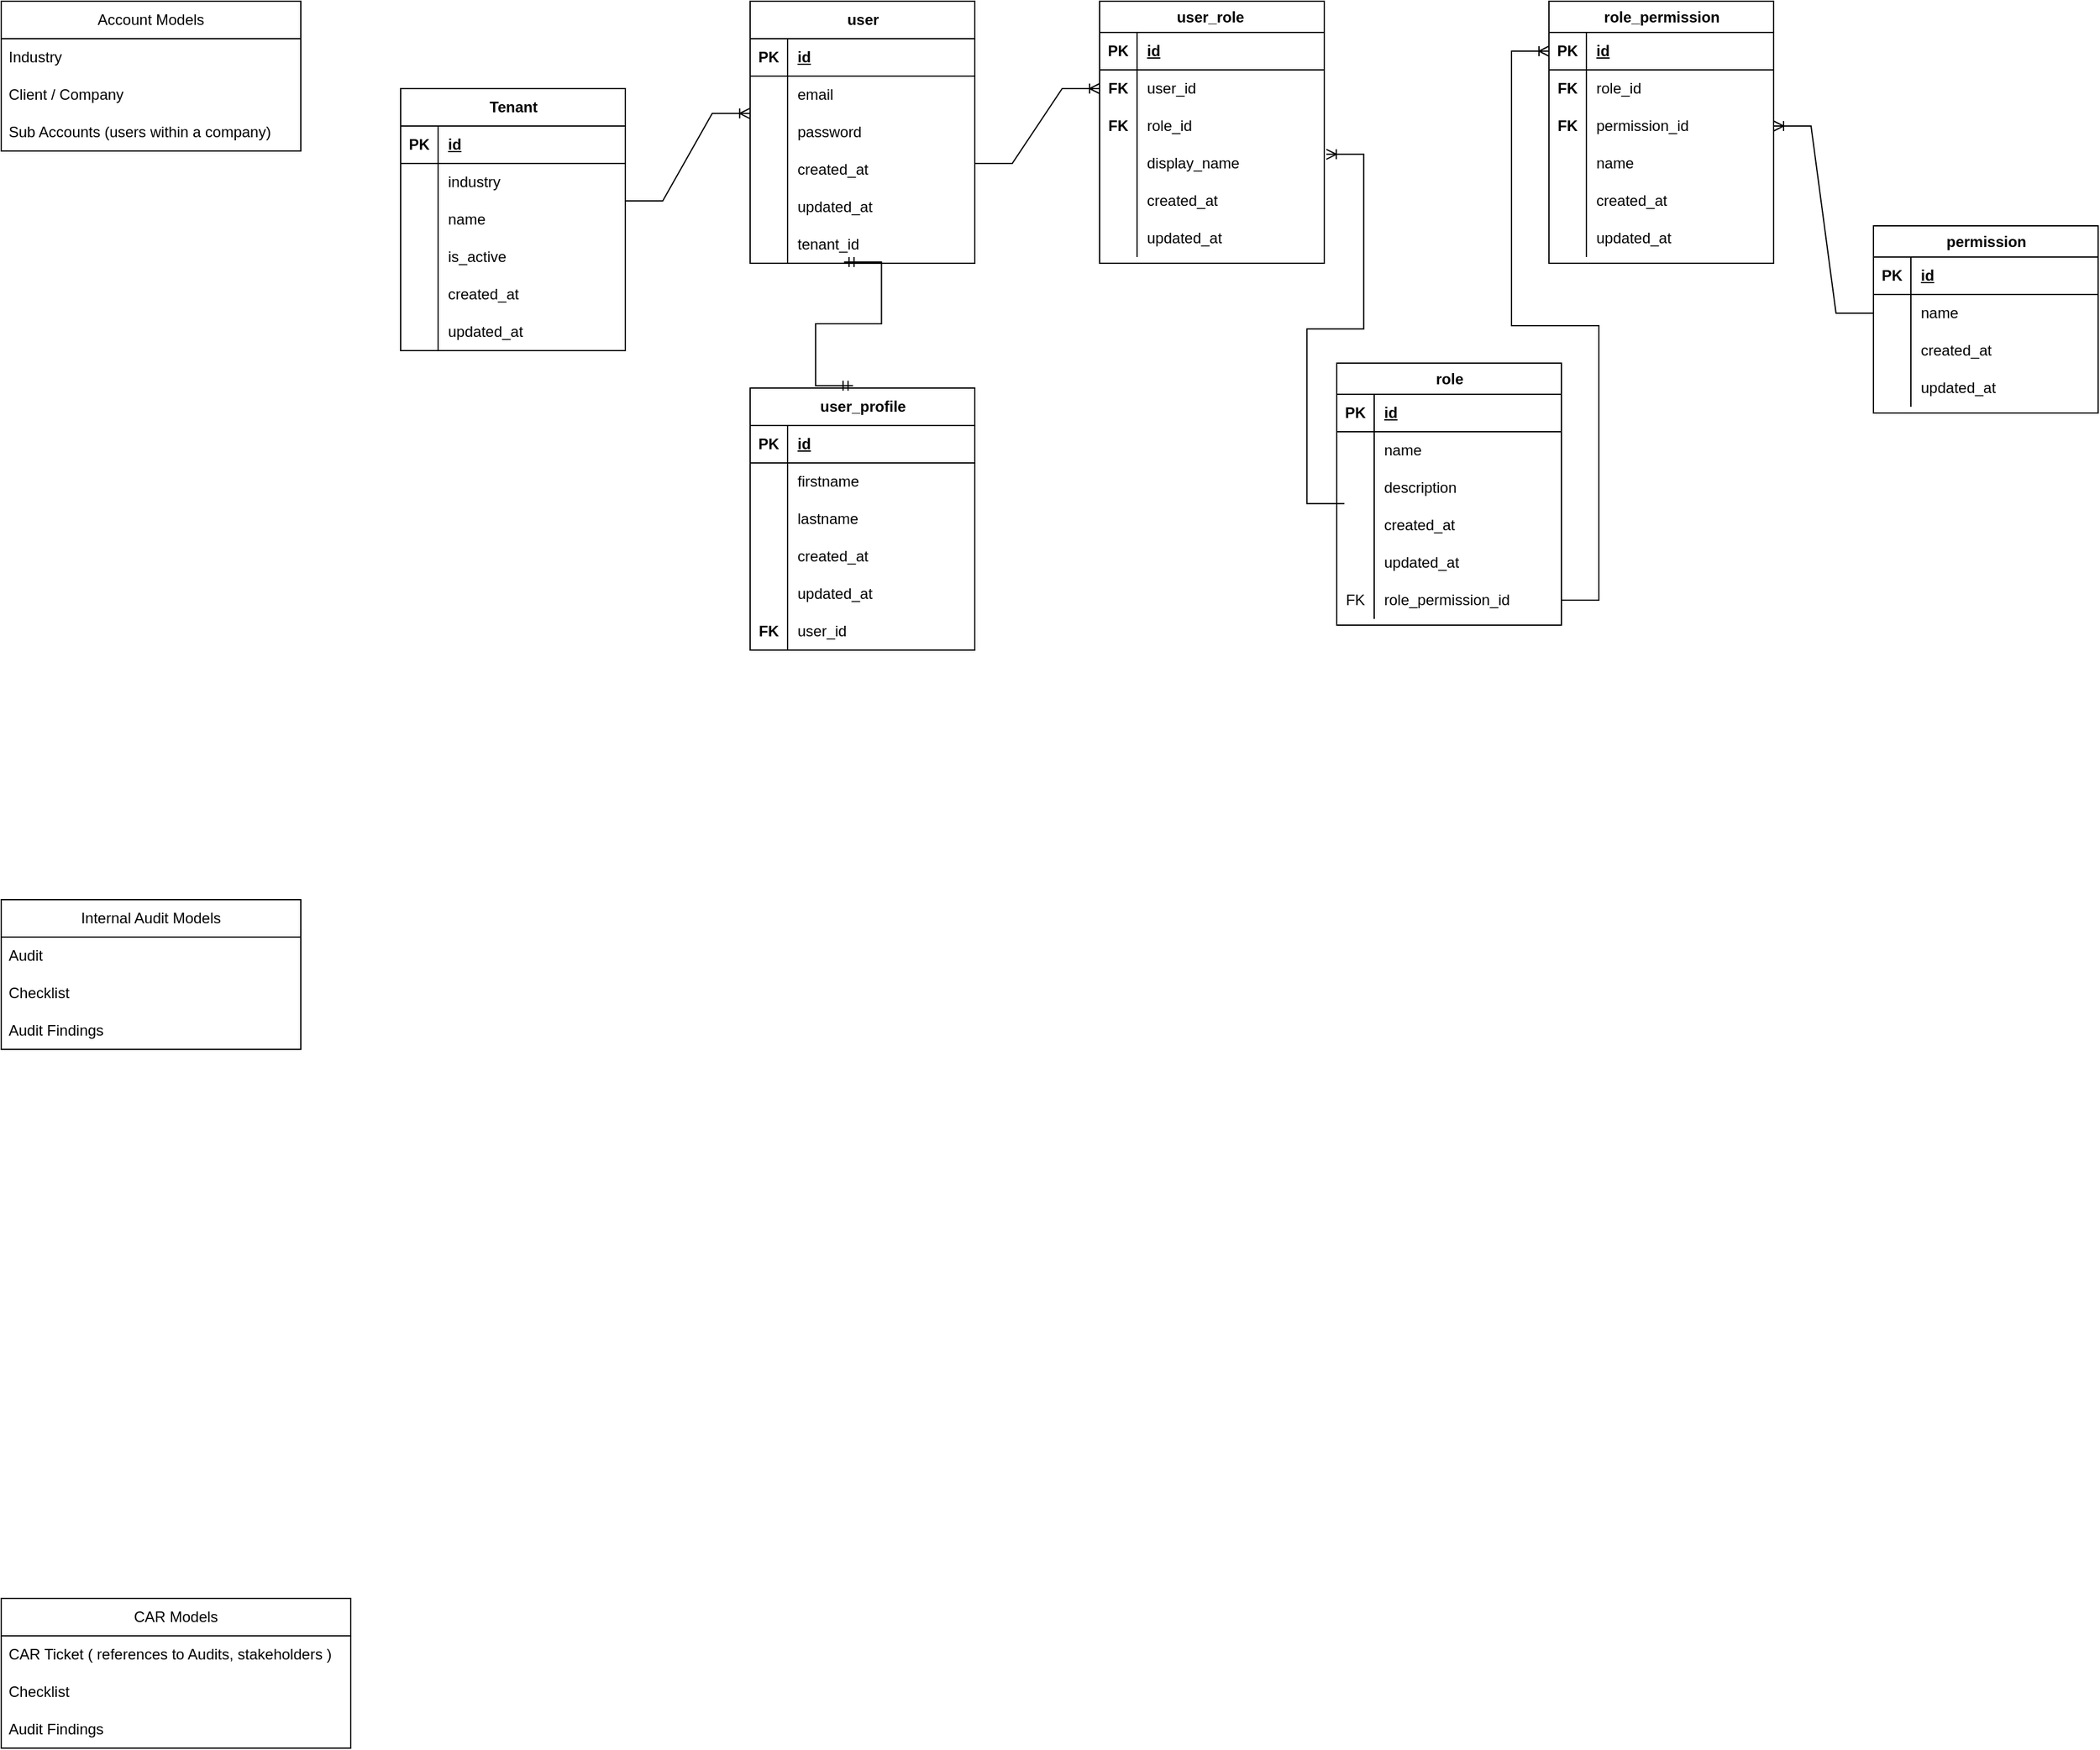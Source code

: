 <mxfile version="28.1.0">
  <diagram id="R2lEEEUBdFMjLlhIrx00" name="Page-1">
    <mxGraphModel dx="1186" dy="804" grid="1" gridSize="10" guides="1" tooltips="1" connect="1" arrows="1" fold="1" page="1" pageScale="1" pageWidth="3000" pageHeight="3000" background="light-dark(#FFFFFF,#171717)" math="0" shadow="0" extFonts="Permanent Marker^https://fonts.googleapis.com/css?family=Permanent+Marker">
      <root>
        <mxCell id="0" />
        <mxCell id="1" parent="0" />
        <mxCell id="jXTVCgOlQyT842mTWvuU-9" value="Account Models" style="swimlane;fontStyle=0;childLayout=stackLayout;horizontal=1;startSize=30;horizontalStack=0;resizeParent=1;resizeParentMax=0;resizeLast=0;collapsible=1;marginBottom=0;whiteSpace=wrap;html=1;" parent="1" vertex="1">
          <mxGeometry x="40" y="40" width="240" height="120" as="geometry" />
        </mxCell>
        <mxCell id="jXTVCgOlQyT842mTWvuU-10" value="Industry" style="text;strokeColor=none;fillColor=none;align=left;verticalAlign=middle;spacingLeft=4;spacingRight=4;overflow=hidden;points=[[0,0.5],[1,0.5]];portConstraint=eastwest;rotatable=0;whiteSpace=wrap;html=1;" parent="jXTVCgOlQyT842mTWvuU-9" vertex="1">
          <mxGeometry y="30" width="240" height="30" as="geometry" />
        </mxCell>
        <mxCell id="jXTVCgOlQyT842mTWvuU-11" value="Client / Company" style="text;strokeColor=none;fillColor=none;align=left;verticalAlign=middle;spacingLeft=4;spacingRight=4;overflow=hidden;points=[[0,0.5],[1,0.5]];portConstraint=eastwest;rotatable=0;whiteSpace=wrap;html=1;" parent="jXTVCgOlQyT842mTWvuU-9" vertex="1">
          <mxGeometry y="60" width="240" height="30" as="geometry" />
        </mxCell>
        <mxCell id="jXTVCgOlQyT842mTWvuU-12" value="Sub Accounts (users within a company)" style="text;strokeColor=none;fillColor=none;align=left;verticalAlign=middle;spacingLeft=4;spacingRight=4;overflow=hidden;points=[[0,0.5],[1,0.5]];portConstraint=eastwest;rotatable=0;whiteSpace=wrap;html=1;" parent="jXTVCgOlQyT842mTWvuU-9" vertex="1">
          <mxGeometry y="90" width="240" height="30" as="geometry" />
        </mxCell>
        <mxCell id="jXTVCgOlQyT842mTWvuU-13" value="Internal Audit Models" style="swimlane;fontStyle=0;childLayout=stackLayout;horizontal=1;startSize=30;horizontalStack=0;resizeParent=1;resizeParentMax=0;resizeLast=0;collapsible=1;marginBottom=0;whiteSpace=wrap;html=1;" parent="1" vertex="1">
          <mxGeometry x="40" y="760" width="240" height="120" as="geometry" />
        </mxCell>
        <mxCell id="jXTVCgOlQyT842mTWvuU-14" value="Audit&amp;nbsp;" style="text;strokeColor=none;fillColor=none;align=left;verticalAlign=middle;spacingLeft=4;spacingRight=4;overflow=hidden;points=[[0,0.5],[1,0.5]];portConstraint=eastwest;rotatable=0;whiteSpace=wrap;html=1;" parent="jXTVCgOlQyT842mTWvuU-13" vertex="1">
          <mxGeometry y="30" width="240" height="30" as="geometry" />
        </mxCell>
        <mxCell id="jXTVCgOlQyT842mTWvuU-15" value="Checklist" style="text;strokeColor=none;fillColor=none;align=left;verticalAlign=middle;spacingLeft=4;spacingRight=4;overflow=hidden;points=[[0,0.5],[1,0.5]];portConstraint=eastwest;rotatable=0;whiteSpace=wrap;html=1;" parent="jXTVCgOlQyT842mTWvuU-13" vertex="1">
          <mxGeometry y="60" width="240" height="30" as="geometry" />
        </mxCell>
        <mxCell id="jXTVCgOlQyT842mTWvuU-16" value="Audit Findings" style="text;strokeColor=none;fillColor=none;align=left;verticalAlign=middle;spacingLeft=4;spacingRight=4;overflow=hidden;points=[[0,0.5],[1,0.5]];portConstraint=eastwest;rotatable=0;whiteSpace=wrap;html=1;" parent="jXTVCgOlQyT842mTWvuU-13" vertex="1">
          <mxGeometry y="90" width="240" height="30" as="geometry" />
        </mxCell>
        <mxCell id="jXTVCgOlQyT842mTWvuU-17" value="CAR Models" style="swimlane;fontStyle=0;childLayout=stackLayout;horizontal=1;startSize=30;horizontalStack=0;resizeParent=1;resizeParentMax=0;resizeLast=0;collapsible=1;marginBottom=0;whiteSpace=wrap;html=1;" parent="1" vertex="1">
          <mxGeometry x="40" y="1320" width="280" height="120" as="geometry" />
        </mxCell>
        <mxCell id="jXTVCgOlQyT842mTWvuU-18" value="CAR Ticket ( references to Audits, stakeholders )" style="text;strokeColor=none;fillColor=none;align=left;verticalAlign=middle;spacingLeft=4;spacingRight=4;overflow=hidden;points=[[0,0.5],[1,0.5]];portConstraint=eastwest;rotatable=0;whiteSpace=wrap;html=1;" parent="jXTVCgOlQyT842mTWvuU-17" vertex="1">
          <mxGeometry y="30" width="280" height="30" as="geometry" />
        </mxCell>
        <mxCell id="jXTVCgOlQyT842mTWvuU-19" value="Checklist" style="text;strokeColor=none;fillColor=none;align=left;verticalAlign=middle;spacingLeft=4;spacingRight=4;overflow=hidden;points=[[0,0.5],[1,0.5]];portConstraint=eastwest;rotatable=0;whiteSpace=wrap;html=1;" parent="jXTVCgOlQyT842mTWvuU-17" vertex="1">
          <mxGeometry y="60" width="280" height="30" as="geometry" />
        </mxCell>
        <mxCell id="jXTVCgOlQyT842mTWvuU-20" value="Audit Findings" style="text;strokeColor=none;fillColor=none;align=left;verticalAlign=middle;spacingLeft=4;spacingRight=4;overflow=hidden;points=[[0,0.5],[1,0.5]];portConstraint=eastwest;rotatable=0;whiteSpace=wrap;html=1;" parent="jXTVCgOlQyT842mTWvuU-17" vertex="1">
          <mxGeometry y="90" width="280" height="30" as="geometry" />
        </mxCell>
        <mxCell id="jXTVCgOlQyT842mTWvuU-38" value="Tenant" style="shape=table;startSize=30;container=1;collapsible=1;childLayout=tableLayout;fixedRows=1;rowLines=0;fontStyle=1;align=center;resizeLast=1;html=1;" parent="1" vertex="1">
          <mxGeometry x="360" y="110" width="180" height="210" as="geometry" />
        </mxCell>
        <mxCell id="jXTVCgOlQyT842mTWvuU-39" value="" style="shape=tableRow;horizontal=0;startSize=0;swimlaneHead=0;swimlaneBody=0;fillColor=none;collapsible=0;dropTarget=0;points=[[0,0.5],[1,0.5]];portConstraint=eastwest;top=0;left=0;right=0;bottom=1;" parent="jXTVCgOlQyT842mTWvuU-38" vertex="1">
          <mxGeometry y="30" width="180" height="30" as="geometry" />
        </mxCell>
        <mxCell id="jXTVCgOlQyT842mTWvuU-40" value="PK" style="shape=partialRectangle;connectable=0;fillColor=none;top=0;left=0;bottom=0;right=0;fontStyle=1;overflow=hidden;whiteSpace=wrap;html=1;" parent="jXTVCgOlQyT842mTWvuU-39" vertex="1">
          <mxGeometry width="30" height="30" as="geometry">
            <mxRectangle width="30" height="30" as="alternateBounds" />
          </mxGeometry>
        </mxCell>
        <mxCell id="jXTVCgOlQyT842mTWvuU-41" value="id" style="shape=partialRectangle;connectable=0;fillColor=none;top=0;left=0;bottom=0;right=0;align=left;spacingLeft=6;fontStyle=5;overflow=hidden;whiteSpace=wrap;html=1;" parent="jXTVCgOlQyT842mTWvuU-39" vertex="1">
          <mxGeometry x="30" width="150" height="30" as="geometry">
            <mxRectangle width="150" height="30" as="alternateBounds" />
          </mxGeometry>
        </mxCell>
        <mxCell id="jXTVCgOlQyT842mTWvuU-42" value="" style="shape=tableRow;horizontal=0;startSize=0;swimlaneHead=0;swimlaneBody=0;fillColor=none;collapsible=0;dropTarget=0;points=[[0,0.5],[1,0.5]];portConstraint=eastwest;top=0;left=0;right=0;bottom=0;" parent="jXTVCgOlQyT842mTWvuU-38" vertex="1">
          <mxGeometry y="60" width="180" height="30" as="geometry" />
        </mxCell>
        <mxCell id="jXTVCgOlQyT842mTWvuU-43" value="" style="shape=partialRectangle;connectable=0;fillColor=none;top=0;left=0;bottom=0;right=0;editable=1;overflow=hidden;whiteSpace=wrap;html=1;" parent="jXTVCgOlQyT842mTWvuU-42" vertex="1">
          <mxGeometry width="30" height="30" as="geometry">
            <mxRectangle width="30" height="30" as="alternateBounds" />
          </mxGeometry>
        </mxCell>
        <mxCell id="jXTVCgOlQyT842mTWvuU-44" value="industry" style="shape=partialRectangle;connectable=0;fillColor=none;top=0;left=0;bottom=0;right=0;align=left;spacingLeft=6;overflow=hidden;whiteSpace=wrap;html=1;" parent="jXTVCgOlQyT842mTWvuU-42" vertex="1">
          <mxGeometry x="30" width="150" height="30" as="geometry">
            <mxRectangle width="150" height="30" as="alternateBounds" />
          </mxGeometry>
        </mxCell>
        <mxCell id="jXTVCgOlQyT842mTWvuU-45" value="" style="shape=tableRow;horizontal=0;startSize=0;swimlaneHead=0;swimlaneBody=0;fillColor=none;collapsible=0;dropTarget=0;points=[[0,0.5],[1,0.5]];portConstraint=eastwest;top=0;left=0;right=0;bottom=0;" parent="jXTVCgOlQyT842mTWvuU-38" vertex="1">
          <mxGeometry y="90" width="180" height="30" as="geometry" />
        </mxCell>
        <mxCell id="jXTVCgOlQyT842mTWvuU-46" value="" style="shape=partialRectangle;connectable=0;fillColor=none;top=0;left=0;bottom=0;right=0;editable=1;overflow=hidden;whiteSpace=wrap;html=1;" parent="jXTVCgOlQyT842mTWvuU-45" vertex="1">
          <mxGeometry width="30" height="30" as="geometry">
            <mxRectangle width="30" height="30" as="alternateBounds" />
          </mxGeometry>
        </mxCell>
        <mxCell id="jXTVCgOlQyT842mTWvuU-47" value="name" style="shape=partialRectangle;connectable=0;fillColor=none;top=0;left=0;bottom=0;right=0;align=left;spacingLeft=6;overflow=hidden;whiteSpace=wrap;html=1;" parent="jXTVCgOlQyT842mTWvuU-45" vertex="1">
          <mxGeometry x="30" width="150" height="30" as="geometry">
            <mxRectangle width="150" height="30" as="alternateBounds" />
          </mxGeometry>
        </mxCell>
        <mxCell id="jXTVCgOlQyT842mTWvuU-48" value="" style="shape=tableRow;horizontal=0;startSize=0;swimlaneHead=0;swimlaneBody=0;fillColor=none;collapsible=0;dropTarget=0;points=[[0,0.5],[1,0.5]];portConstraint=eastwest;top=0;left=0;right=0;bottom=0;" parent="jXTVCgOlQyT842mTWvuU-38" vertex="1">
          <mxGeometry y="120" width="180" height="30" as="geometry" />
        </mxCell>
        <mxCell id="jXTVCgOlQyT842mTWvuU-49" value="" style="shape=partialRectangle;connectable=0;fillColor=none;top=0;left=0;bottom=0;right=0;editable=1;overflow=hidden;whiteSpace=wrap;html=1;" parent="jXTVCgOlQyT842mTWvuU-48" vertex="1">
          <mxGeometry width="30" height="30" as="geometry">
            <mxRectangle width="30" height="30" as="alternateBounds" />
          </mxGeometry>
        </mxCell>
        <mxCell id="jXTVCgOlQyT842mTWvuU-50" value="is_active" style="shape=partialRectangle;connectable=0;fillColor=none;top=0;left=0;bottom=0;right=0;align=left;spacingLeft=6;overflow=hidden;whiteSpace=wrap;html=1;" parent="jXTVCgOlQyT842mTWvuU-48" vertex="1">
          <mxGeometry x="30" width="150" height="30" as="geometry">
            <mxRectangle width="150" height="30" as="alternateBounds" />
          </mxGeometry>
        </mxCell>
        <mxCell id="jXTVCgOlQyT842mTWvuU-51" value="" style="shape=tableRow;horizontal=0;startSize=0;swimlaneHead=0;swimlaneBody=0;fillColor=none;collapsible=0;dropTarget=0;points=[[0,0.5],[1,0.5]];portConstraint=eastwest;top=0;left=0;right=0;bottom=0;" parent="jXTVCgOlQyT842mTWvuU-38" vertex="1">
          <mxGeometry y="150" width="180" height="30" as="geometry" />
        </mxCell>
        <mxCell id="jXTVCgOlQyT842mTWvuU-52" value="" style="shape=partialRectangle;connectable=0;fillColor=none;top=0;left=0;bottom=0;right=0;editable=1;overflow=hidden;whiteSpace=wrap;html=1;" parent="jXTVCgOlQyT842mTWvuU-51" vertex="1">
          <mxGeometry width="30" height="30" as="geometry">
            <mxRectangle width="30" height="30" as="alternateBounds" />
          </mxGeometry>
        </mxCell>
        <mxCell id="jXTVCgOlQyT842mTWvuU-53" value="created_at" style="shape=partialRectangle;connectable=0;fillColor=none;top=0;left=0;bottom=0;right=0;align=left;spacingLeft=6;overflow=hidden;whiteSpace=wrap;html=1;" parent="jXTVCgOlQyT842mTWvuU-51" vertex="1">
          <mxGeometry x="30" width="150" height="30" as="geometry">
            <mxRectangle width="150" height="30" as="alternateBounds" />
          </mxGeometry>
        </mxCell>
        <mxCell id="jXTVCgOlQyT842mTWvuU-228" value="" style="shape=tableRow;horizontal=0;startSize=0;swimlaneHead=0;swimlaneBody=0;fillColor=none;collapsible=0;dropTarget=0;points=[[0,0.5],[1,0.5]];portConstraint=eastwest;top=0;left=0;right=0;bottom=0;" parent="jXTVCgOlQyT842mTWvuU-38" vertex="1">
          <mxGeometry y="180" width="180" height="30" as="geometry" />
        </mxCell>
        <mxCell id="jXTVCgOlQyT842mTWvuU-229" value="" style="shape=partialRectangle;connectable=0;fillColor=none;top=0;left=0;bottom=0;right=0;editable=1;overflow=hidden;whiteSpace=wrap;html=1;" parent="jXTVCgOlQyT842mTWvuU-228" vertex="1">
          <mxGeometry width="30" height="30" as="geometry">
            <mxRectangle width="30" height="30" as="alternateBounds" />
          </mxGeometry>
        </mxCell>
        <mxCell id="jXTVCgOlQyT842mTWvuU-230" value="updated_at" style="shape=partialRectangle;connectable=0;fillColor=none;top=0;left=0;bottom=0;right=0;align=left;spacingLeft=6;overflow=hidden;whiteSpace=wrap;html=1;" parent="jXTVCgOlQyT842mTWvuU-228" vertex="1">
          <mxGeometry x="30" width="150" height="30" as="geometry">
            <mxRectangle width="150" height="30" as="alternateBounds" />
          </mxGeometry>
        </mxCell>
        <mxCell id="jXTVCgOlQyT842mTWvuU-57" value="user" style="shape=table;startSize=30;container=1;collapsible=1;childLayout=tableLayout;fixedRows=1;rowLines=0;fontStyle=1;align=center;resizeLast=1;html=1;" parent="1" vertex="1">
          <mxGeometry x="640" y="40" width="180" height="210" as="geometry" />
        </mxCell>
        <mxCell id="jXTVCgOlQyT842mTWvuU-58" value="" style="shape=tableRow;horizontal=0;startSize=0;swimlaneHead=0;swimlaneBody=0;fillColor=none;collapsible=0;dropTarget=0;points=[[0,0.5],[1,0.5]];portConstraint=eastwest;top=0;left=0;right=0;bottom=1;" parent="jXTVCgOlQyT842mTWvuU-57" vertex="1">
          <mxGeometry y="30" width="180" height="30" as="geometry" />
        </mxCell>
        <mxCell id="jXTVCgOlQyT842mTWvuU-59" value="PK" style="shape=partialRectangle;connectable=0;fillColor=none;top=0;left=0;bottom=0;right=0;fontStyle=1;overflow=hidden;whiteSpace=wrap;html=1;" parent="jXTVCgOlQyT842mTWvuU-58" vertex="1">
          <mxGeometry width="30" height="30" as="geometry">
            <mxRectangle width="30" height="30" as="alternateBounds" />
          </mxGeometry>
        </mxCell>
        <mxCell id="jXTVCgOlQyT842mTWvuU-60" value="id" style="shape=partialRectangle;connectable=0;fillColor=none;top=0;left=0;bottom=0;right=0;align=left;spacingLeft=6;fontStyle=5;overflow=hidden;whiteSpace=wrap;html=1;" parent="jXTVCgOlQyT842mTWvuU-58" vertex="1">
          <mxGeometry x="30" width="150" height="30" as="geometry">
            <mxRectangle width="150" height="30" as="alternateBounds" />
          </mxGeometry>
        </mxCell>
        <mxCell id="jXTVCgOlQyT842mTWvuU-61" value="" style="shape=tableRow;horizontal=0;startSize=0;swimlaneHead=0;swimlaneBody=0;fillColor=none;collapsible=0;dropTarget=0;points=[[0,0.5],[1,0.5]];portConstraint=eastwest;top=0;left=0;right=0;bottom=0;" parent="jXTVCgOlQyT842mTWvuU-57" vertex="1">
          <mxGeometry y="60" width="180" height="30" as="geometry" />
        </mxCell>
        <mxCell id="jXTVCgOlQyT842mTWvuU-62" value="" style="shape=partialRectangle;connectable=0;fillColor=none;top=0;left=0;bottom=0;right=0;editable=1;overflow=hidden;whiteSpace=wrap;html=1;" parent="jXTVCgOlQyT842mTWvuU-61" vertex="1">
          <mxGeometry width="30" height="30" as="geometry">
            <mxRectangle width="30" height="30" as="alternateBounds" />
          </mxGeometry>
        </mxCell>
        <mxCell id="jXTVCgOlQyT842mTWvuU-63" value="email" style="shape=partialRectangle;connectable=0;fillColor=none;top=0;left=0;bottom=0;right=0;align=left;spacingLeft=6;overflow=hidden;whiteSpace=wrap;html=1;" parent="jXTVCgOlQyT842mTWvuU-61" vertex="1">
          <mxGeometry x="30" width="150" height="30" as="geometry">
            <mxRectangle width="150" height="30" as="alternateBounds" />
          </mxGeometry>
        </mxCell>
        <mxCell id="jXTVCgOlQyT842mTWvuU-64" value="" style="shape=tableRow;horizontal=0;startSize=0;swimlaneHead=0;swimlaneBody=0;fillColor=none;collapsible=0;dropTarget=0;points=[[0,0.5],[1,0.5]];portConstraint=eastwest;top=0;left=0;right=0;bottom=0;" parent="jXTVCgOlQyT842mTWvuU-57" vertex="1">
          <mxGeometry y="90" width="180" height="30" as="geometry" />
        </mxCell>
        <mxCell id="jXTVCgOlQyT842mTWvuU-65" value="" style="shape=partialRectangle;connectable=0;fillColor=none;top=0;left=0;bottom=0;right=0;editable=1;overflow=hidden;whiteSpace=wrap;html=1;" parent="jXTVCgOlQyT842mTWvuU-64" vertex="1">
          <mxGeometry width="30" height="30" as="geometry">
            <mxRectangle width="30" height="30" as="alternateBounds" />
          </mxGeometry>
        </mxCell>
        <mxCell id="jXTVCgOlQyT842mTWvuU-66" value="password" style="shape=partialRectangle;connectable=0;fillColor=none;top=0;left=0;bottom=0;right=0;align=left;spacingLeft=6;overflow=hidden;whiteSpace=wrap;html=1;" parent="jXTVCgOlQyT842mTWvuU-64" vertex="1">
          <mxGeometry x="30" width="150" height="30" as="geometry">
            <mxRectangle width="150" height="30" as="alternateBounds" />
          </mxGeometry>
        </mxCell>
        <mxCell id="jXTVCgOlQyT842mTWvuU-67" value="" style="shape=tableRow;horizontal=0;startSize=0;swimlaneHead=0;swimlaneBody=0;fillColor=none;collapsible=0;dropTarget=0;points=[[0,0.5],[1,0.5]];portConstraint=eastwest;top=0;left=0;right=0;bottom=0;" parent="jXTVCgOlQyT842mTWvuU-57" vertex="1">
          <mxGeometry y="120" width="180" height="30" as="geometry" />
        </mxCell>
        <mxCell id="jXTVCgOlQyT842mTWvuU-68" value="" style="shape=partialRectangle;connectable=0;fillColor=none;top=0;left=0;bottom=0;right=0;editable=1;overflow=hidden;whiteSpace=wrap;html=1;" parent="jXTVCgOlQyT842mTWvuU-67" vertex="1">
          <mxGeometry width="30" height="30" as="geometry">
            <mxRectangle width="30" height="30" as="alternateBounds" />
          </mxGeometry>
        </mxCell>
        <mxCell id="jXTVCgOlQyT842mTWvuU-69" value="created_at" style="shape=partialRectangle;connectable=0;fillColor=none;top=0;left=0;bottom=0;right=0;align=left;spacingLeft=6;overflow=hidden;whiteSpace=wrap;html=1;" parent="jXTVCgOlQyT842mTWvuU-67" vertex="1">
          <mxGeometry x="30" width="150" height="30" as="geometry">
            <mxRectangle width="150" height="30" as="alternateBounds" />
          </mxGeometry>
        </mxCell>
        <mxCell id="jXTVCgOlQyT842mTWvuU-70" value="" style="shape=tableRow;horizontal=0;startSize=0;swimlaneHead=0;swimlaneBody=0;fillColor=none;collapsible=0;dropTarget=0;points=[[0,0.5],[1,0.5]];portConstraint=eastwest;top=0;left=0;right=0;bottom=0;" parent="jXTVCgOlQyT842mTWvuU-57" vertex="1">
          <mxGeometry y="150" width="180" height="30" as="geometry" />
        </mxCell>
        <mxCell id="jXTVCgOlQyT842mTWvuU-71" value="" style="shape=partialRectangle;connectable=0;fillColor=none;top=0;left=0;bottom=0;right=0;editable=1;overflow=hidden;whiteSpace=wrap;html=1;" parent="jXTVCgOlQyT842mTWvuU-70" vertex="1">
          <mxGeometry width="30" height="30" as="geometry">
            <mxRectangle width="30" height="30" as="alternateBounds" />
          </mxGeometry>
        </mxCell>
        <mxCell id="jXTVCgOlQyT842mTWvuU-72" value="updated_at" style="shape=partialRectangle;connectable=0;fillColor=none;top=0;left=0;bottom=0;right=0;align=left;spacingLeft=6;overflow=hidden;whiteSpace=wrap;html=1;" parent="jXTVCgOlQyT842mTWvuU-70" vertex="1">
          <mxGeometry x="30" width="150" height="30" as="geometry">
            <mxRectangle width="150" height="30" as="alternateBounds" />
          </mxGeometry>
        </mxCell>
        <mxCell id="jXTVCgOlQyT842mTWvuU-214" value="" style="shape=tableRow;horizontal=0;startSize=0;swimlaneHead=0;swimlaneBody=0;fillColor=none;collapsible=0;dropTarget=0;points=[[0,0.5],[1,0.5]];portConstraint=eastwest;top=0;left=0;right=0;bottom=0;" parent="jXTVCgOlQyT842mTWvuU-57" vertex="1">
          <mxGeometry y="180" width="180" height="30" as="geometry" />
        </mxCell>
        <mxCell id="jXTVCgOlQyT842mTWvuU-215" value="" style="shape=partialRectangle;connectable=0;fillColor=none;top=0;left=0;bottom=0;right=0;editable=1;overflow=hidden;whiteSpace=wrap;html=1;" parent="jXTVCgOlQyT842mTWvuU-214" vertex="1">
          <mxGeometry width="30" height="30" as="geometry">
            <mxRectangle width="30" height="30" as="alternateBounds" />
          </mxGeometry>
        </mxCell>
        <mxCell id="jXTVCgOlQyT842mTWvuU-216" value="tenant_id" style="shape=partialRectangle;connectable=0;fillColor=none;top=0;left=0;bottom=0;right=0;align=left;spacingLeft=6;overflow=hidden;whiteSpace=wrap;html=1;" parent="jXTVCgOlQyT842mTWvuU-214" vertex="1">
          <mxGeometry x="30" width="150" height="30" as="geometry">
            <mxRectangle width="150" height="30" as="alternateBounds" />
          </mxGeometry>
        </mxCell>
        <mxCell id="jXTVCgOlQyT842mTWvuU-73" value="" style="edgeStyle=entityRelationEdgeStyle;fontSize=12;html=1;endArrow=ERoneToMany;rounded=0;entryX=-0.002;entryY=-0.003;entryDx=0;entryDy=0;entryPerimeter=0;exitX=1;exitY=0;exitDx=0;exitDy=0;exitPerimeter=0;" parent="1" source="jXTVCgOlQyT842mTWvuU-45" target="jXTVCgOlQyT842mTWvuU-64" edge="1">
          <mxGeometry width="100" height="100" relative="1" as="geometry">
            <mxPoint x="480" y="360" as="sourcePoint" />
            <mxPoint x="650" y="370" as="targetPoint" />
            <Array as="points">
              <mxPoint x="470" y="260" />
              <mxPoint x="540" y="360" />
              <mxPoint x="490" y="280" />
              <mxPoint x="580" y="400" />
              <mxPoint x="530" y="360" />
              <mxPoint x="490" y="350" />
              <mxPoint x="550" y="370" />
              <mxPoint x="490" y="385" />
              <mxPoint x="500" y="400" />
            </Array>
          </mxGeometry>
        </mxCell>
        <mxCell id="jXTVCgOlQyT842mTWvuU-115" value="role" style="shape=table;startSize=25;container=1;collapsible=1;childLayout=tableLayout;fixedRows=1;rowLines=0;fontStyle=1;align=center;resizeLast=1;html=1;" parent="1" vertex="1">
          <mxGeometry x="1110" y="330" width="180" height="210" as="geometry" />
        </mxCell>
        <mxCell id="jXTVCgOlQyT842mTWvuU-116" value="" style="shape=tableRow;horizontal=0;startSize=0;swimlaneHead=0;swimlaneBody=0;fillColor=none;collapsible=0;dropTarget=0;points=[[0,0.5],[1,0.5]];portConstraint=eastwest;top=0;left=0;right=0;bottom=1;" parent="jXTVCgOlQyT842mTWvuU-115" vertex="1">
          <mxGeometry y="25" width="180" height="30" as="geometry" />
        </mxCell>
        <mxCell id="jXTVCgOlQyT842mTWvuU-117" value="PK" style="shape=partialRectangle;connectable=0;fillColor=none;top=0;left=0;bottom=0;right=0;fontStyle=1;overflow=hidden;whiteSpace=wrap;html=1;" parent="jXTVCgOlQyT842mTWvuU-116" vertex="1">
          <mxGeometry width="30" height="30" as="geometry">
            <mxRectangle width="30" height="30" as="alternateBounds" />
          </mxGeometry>
        </mxCell>
        <mxCell id="jXTVCgOlQyT842mTWvuU-118" value="id" style="shape=partialRectangle;connectable=0;fillColor=none;top=0;left=0;bottom=0;right=0;align=left;spacingLeft=6;fontStyle=5;overflow=hidden;whiteSpace=wrap;html=1;" parent="jXTVCgOlQyT842mTWvuU-116" vertex="1">
          <mxGeometry x="30" width="150" height="30" as="geometry">
            <mxRectangle width="150" height="30" as="alternateBounds" />
          </mxGeometry>
        </mxCell>
        <mxCell id="jXTVCgOlQyT842mTWvuU-119" value="" style="shape=tableRow;horizontal=0;startSize=0;swimlaneHead=0;swimlaneBody=0;fillColor=none;collapsible=0;dropTarget=0;points=[[0,0.5],[1,0.5]];portConstraint=eastwest;top=0;left=0;right=0;bottom=0;" parent="jXTVCgOlQyT842mTWvuU-115" vertex="1">
          <mxGeometry y="55" width="180" height="30" as="geometry" />
        </mxCell>
        <mxCell id="jXTVCgOlQyT842mTWvuU-120" value="" style="shape=partialRectangle;connectable=0;fillColor=none;top=0;left=0;bottom=0;right=0;editable=1;overflow=hidden;whiteSpace=wrap;html=1;" parent="jXTVCgOlQyT842mTWvuU-119" vertex="1">
          <mxGeometry width="30" height="30" as="geometry">
            <mxRectangle width="30" height="30" as="alternateBounds" />
          </mxGeometry>
        </mxCell>
        <mxCell id="jXTVCgOlQyT842mTWvuU-121" value="name" style="shape=partialRectangle;connectable=0;fillColor=none;top=0;left=0;bottom=0;right=0;align=left;spacingLeft=6;overflow=hidden;whiteSpace=wrap;html=1;" parent="jXTVCgOlQyT842mTWvuU-119" vertex="1">
          <mxGeometry x="30" width="150" height="30" as="geometry">
            <mxRectangle width="150" height="30" as="alternateBounds" />
          </mxGeometry>
        </mxCell>
        <mxCell id="jXTVCgOlQyT842mTWvuU-122" value="" style="shape=tableRow;horizontal=0;startSize=0;swimlaneHead=0;swimlaneBody=0;fillColor=none;collapsible=0;dropTarget=0;points=[[0,0.5],[1,0.5]];portConstraint=eastwest;top=0;left=0;right=0;bottom=0;" parent="jXTVCgOlQyT842mTWvuU-115" vertex="1">
          <mxGeometry y="85" width="180" height="30" as="geometry" />
        </mxCell>
        <mxCell id="jXTVCgOlQyT842mTWvuU-123" value="" style="shape=partialRectangle;connectable=0;fillColor=none;top=0;left=0;bottom=0;right=0;editable=1;overflow=hidden;whiteSpace=wrap;html=1;" parent="jXTVCgOlQyT842mTWvuU-122" vertex="1">
          <mxGeometry width="30" height="30" as="geometry">
            <mxRectangle width="30" height="30" as="alternateBounds" />
          </mxGeometry>
        </mxCell>
        <mxCell id="jXTVCgOlQyT842mTWvuU-124" value="description" style="shape=partialRectangle;connectable=0;fillColor=none;top=0;left=0;bottom=0;right=0;align=left;spacingLeft=6;overflow=hidden;whiteSpace=wrap;html=1;" parent="jXTVCgOlQyT842mTWvuU-122" vertex="1">
          <mxGeometry x="30" width="150" height="30" as="geometry">
            <mxRectangle width="150" height="30" as="alternateBounds" />
          </mxGeometry>
        </mxCell>
        <mxCell id="jXTVCgOlQyT842mTWvuU-125" value="" style="shape=tableRow;horizontal=0;startSize=0;swimlaneHead=0;swimlaneBody=0;fillColor=none;collapsible=0;dropTarget=0;points=[[0,0.5],[1,0.5]];portConstraint=eastwest;top=0;left=0;right=0;bottom=0;" parent="jXTVCgOlQyT842mTWvuU-115" vertex="1">
          <mxGeometry y="115" width="180" height="30" as="geometry" />
        </mxCell>
        <mxCell id="jXTVCgOlQyT842mTWvuU-126" value="" style="shape=partialRectangle;connectable=0;fillColor=none;top=0;left=0;bottom=0;right=0;editable=1;overflow=hidden;whiteSpace=wrap;html=1;" parent="jXTVCgOlQyT842mTWvuU-125" vertex="1">
          <mxGeometry width="30" height="30" as="geometry">
            <mxRectangle width="30" height="30" as="alternateBounds" />
          </mxGeometry>
        </mxCell>
        <mxCell id="jXTVCgOlQyT842mTWvuU-127" value="created_at" style="shape=partialRectangle;connectable=0;fillColor=none;top=0;left=0;bottom=0;right=0;align=left;spacingLeft=6;overflow=hidden;whiteSpace=wrap;html=1;" parent="jXTVCgOlQyT842mTWvuU-125" vertex="1">
          <mxGeometry x="30" width="150" height="30" as="geometry">
            <mxRectangle width="150" height="30" as="alternateBounds" />
          </mxGeometry>
        </mxCell>
        <mxCell id="jXTVCgOlQyT842mTWvuU-128" value="" style="shape=tableRow;horizontal=0;startSize=0;swimlaneHead=0;swimlaneBody=0;fillColor=none;collapsible=0;dropTarget=0;points=[[0,0.5],[1,0.5]];portConstraint=eastwest;top=0;left=0;right=0;bottom=0;" parent="jXTVCgOlQyT842mTWvuU-115" vertex="1">
          <mxGeometry y="145" width="180" height="30" as="geometry" />
        </mxCell>
        <mxCell id="jXTVCgOlQyT842mTWvuU-129" value="" style="shape=partialRectangle;connectable=0;fillColor=none;top=0;left=0;bottom=0;right=0;editable=1;overflow=hidden;whiteSpace=wrap;html=1;" parent="jXTVCgOlQyT842mTWvuU-128" vertex="1">
          <mxGeometry width="30" height="30" as="geometry">
            <mxRectangle width="30" height="30" as="alternateBounds" />
          </mxGeometry>
        </mxCell>
        <mxCell id="jXTVCgOlQyT842mTWvuU-130" value="updated_at" style="shape=partialRectangle;connectable=0;fillColor=none;top=0;left=0;bottom=0;right=0;align=left;spacingLeft=6;overflow=hidden;whiteSpace=wrap;html=1;" parent="jXTVCgOlQyT842mTWvuU-128" vertex="1">
          <mxGeometry x="30" width="150" height="30" as="geometry">
            <mxRectangle width="150" height="30" as="alternateBounds" />
          </mxGeometry>
        </mxCell>
        <mxCell id="RH8Kczc1daa-dJtbWxmX-2" value="" style="shape=tableRow;horizontal=0;startSize=0;swimlaneHead=0;swimlaneBody=0;fillColor=none;collapsible=0;dropTarget=0;points=[[0,0.5],[1,0.5]];portConstraint=eastwest;top=0;left=0;right=0;bottom=0;" vertex="1" parent="jXTVCgOlQyT842mTWvuU-115">
          <mxGeometry y="175" width="180" height="30" as="geometry" />
        </mxCell>
        <mxCell id="RH8Kczc1daa-dJtbWxmX-3" value="FK" style="shape=partialRectangle;connectable=0;fillColor=none;top=0;left=0;bottom=0;right=0;editable=1;overflow=hidden;whiteSpace=wrap;html=1;" vertex="1" parent="RH8Kczc1daa-dJtbWxmX-2">
          <mxGeometry width="30" height="30" as="geometry">
            <mxRectangle width="30" height="30" as="alternateBounds" />
          </mxGeometry>
        </mxCell>
        <mxCell id="RH8Kczc1daa-dJtbWxmX-4" value="role_permission_id" style="shape=partialRectangle;connectable=0;fillColor=none;top=0;left=0;bottom=0;right=0;align=left;spacingLeft=6;overflow=hidden;whiteSpace=wrap;html=1;" vertex="1" parent="RH8Kczc1daa-dJtbWxmX-2">
          <mxGeometry x="30" width="150" height="30" as="geometry">
            <mxRectangle width="150" height="30" as="alternateBounds" />
          </mxGeometry>
        </mxCell>
        <mxCell id="jXTVCgOlQyT842mTWvuU-134" value="permission" style="shape=table;startSize=25;container=1;collapsible=1;childLayout=tableLayout;fixedRows=1;rowLines=0;fontStyle=1;align=center;resizeLast=1;html=1;" parent="1" vertex="1">
          <mxGeometry x="1540" y="220" width="180" height="150" as="geometry" />
        </mxCell>
        <mxCell id="jXTVCgOlQyT842mTWvuU-135" value="" style="shape=tableRow;horizontal=0;startSize=0;swimlaneHead=0;swimlaneBody=0;fillColor=none;collapsible=0;dropTarget=0;points=[[0,0.5],[1,0.5]];portConstraint=eastwest;top=0;left=0;right=0;bottom=1;" parent="jXTVCgOlQyT842mTWvuU-134" vertex="1">
          <mxGeometry y="25" width="180" height="30" as="geometry" />
        </mxCell>
        <mxCell id="jXTVCgOlQyT842mTWvuU-136" value="PK" style="shape=partialRectangle;connectable=0;fillColor=none;top=0;left=0;bottom=0;right=0;fontStyle=1;overflow=hidden;whiteSpace=wrap;html=1;" parent="jXTVCgOlQyT842mTWvuU-135" vertex="1">
          <mxGeometry width="30" height="30" as="geometry">
            <mxRectangle width="30" height="30" as="alternateBounds" />
          </mxGeometry>
        </mxCell>
        <mxCell id="jXTVCgOlQyT842mTWvuU-137" value="id" style="shape=partialRectangle;connectable=0;fillColor=none;top=0;left=0;bottom=0;right=0;align=left;spacingLeft=6;fontStyle=5;overflow=hidden;whiteSpace=wrap;html=1;" parent="jXTVCgOlQyT842mTWvuU-135" vertex="1">
          <mxGeometry x="30" width="150" height="30" as="geometry">
            <mxRectangle width="150" height="30" as="alternateBounds" />
          </mxGeometry>
        </mxCell>
        <mxCell id="jXTVCgOlQyT842mTWvuU-141" value="" style="shape=tableRow;horizontal=0;startSize=0;swimlaneHead=0;swimlaneBody=0;fillColor=none;collapsible=0;dropTarget=0;points=[[0,0.5],[1,0.5]];portConstraint=eastwest;top=0;left=0;right=0;bottom=0;" parent="jXTVCgOlQyT842mTWvuU-134" vertex="1">
          <mxGeometry y="55" width="180" height="30" as="geometry" />
        </mxCell>
        <mxCell id="jXTVCgOlQyT842mTWvuU-142" value="" style="shape=partialRectangle;connectable=0;fillColor=none;top=0;left=0;bottom=0;right=0;editable=1;overflow=hidden;whiteSpace=wrap;html=1;" parent="jXTVCgOlQyT842mTWvuU-141" vertex="1">
          <mxGeometry width="30" height="30" as="geometry">
            <mxRectangle width="30" height="30" as="alternateBounds" />
          </mxGeometry>
        </mxCell>
        <mxCell id="jXTVCgOlQyT842mTWvuU-143" value="name" style="shape=partialRectangle;connectable=0;fillColor=none;top=0;left=0;bottom=0;right=0;align=left;spacingLeft=6;overflow=hidden;whiteSpace=wrap;html=1;" parent="jXTVCgOlQyT842mTWvuU-141" vertex="1">
          <mxGeometry x="30" width="150" height="30" as="geometry">
            <mxRectangle width="150" height="30" as="alternateBounds" />
          </mxGeometry>
        </mxCell>
        <mxCell id="jXTVCgOlQyT842mTWvuU-144" value="" style="shape=tableRow;horizontal=0;startSize=0;swimlaneHead=0;swimlaneBody=0;fillColor=none;collapsible=0;dropTarget=0;points=[[0,0.5],[1,0.5]];portConstraint=eastwest;top=0;left=0;right=0;bottom=0;" parent="jXTVCgOlQyT842mTWvuU-134" vertex="1">
          <mxGeometry y="85" width="180" height="30" as="geometry" />
        </mxCell>
        <mxCell id="jXTVCgOlQyT842mTWvuU-145" value="" style="shape=partialRectangle;connectable=0;fillColor=none;top=0;left=0;bottom=0;right=0;editable=1;overflow=hidden;whiteSpace=wrap;html=1;" parent="jXTVCgOlQyT842mTWvuU-144" vertex="1">
          <mxGeometry width="30" height="30" as="geometry">
            <mxRectangle width="30" height="30" as="alternateBounds" />
          </mxGeometry>
        </mxCell>
        <mxCell id="jXTVCgOlQyT842mTWvuU-146" value="created_at" style="shape=partialRectangle;connectable=0;fillColor=none;top=0;left=0;bottom=0;right=0;align=left;spacingLeft=6;overflow=hidden;whiteSpace=wrap;html=1;" parent="jXTVCgOlQyT842mTWvuU-144" vertex="1">
          <mxGeometry x="30" width="150" height="30" as="geometry">
            <mxRectangle width="150" height="30" as="alternateBounds" />
          </mxGeometry>
        </mxCell>
        <mxCell id="jXTVCgOlQyT842mTWvuU-147" value="" style="shape=tableRow;horizontal=0;startSize=0;swimlaneHead=0;swimlaneBody=0;fillColor=none;collapsible=0;dropTarget=0;points=[[0,0.5],[1,0.5]];portConstraint=eastwest;top=0;left=0;right=0;bottom=0;" parent="jXTVCgOlQyT842mTWvuU-134" vertex="1">
          <mxGeometry y="115" width="180" height="30" as="geometry" />
        </mxCell>
        <mxCell id="jXTVCgOlQyT842mTWvuU-148" value="" style="shape=partialRectangle;connectable=0;fillColor=none;top=0;left=0;bottom=0;right=0;editable=1;overflow=hidden;whiteSpace=wrap;html=1;" parent="jXTVCgOlQyT842mTWvuU-147" vertex="1">
          <mxGeometry width="30" height="30" as="geometry">
            <mxRectangle width="30" height="30" as="alternateBounds" />
          </mxGeometry>
        </mxCell>
        <mxCell id="jXTVCgOlQyT842mTWvuU-149" value="updated_at" style="shape=partialRectangle;connectable=0;fillColor=none;top=0;left=0;bottom=0;right=0;align=left;spacingLeft=6;overflow=hidden;whiteSpace=wrap;html=1;" parent="jXTVCgOlQyT842mTWvuU-147" vertex="1">
          <mxGeometry x="30" width="150" height="30" as="geometry">
            <mxRectangle width="150" height="30" as="alternateBounds" />
          </mxGeometry>
        </mxCell>
        <mxCell id="jXTVCgOlQyT842mTWvuU-153" value="role_permission" style="shape=table;startSize=25;container=1;collapsible=1;childLayout=tableLayout;fixedRows=1;rowLines=0;fontStyle=1;align=center;resizeLast=1;html=1;" parent="1" vertex="1">
          <mxGeometry x="1280" y="40" width="180" height="210" as="geometry" />
        </mxCell>
        <mxCell id="jXTVCgOlQyT842mTWvuU-154" value="" style="shape=tableRow;horizontal=0;startSize=0;swimlaneHead=0;swimlaneBody=0;fillColor=none;collapsible=0;dropTarget=0;points=[[0,0.5],[1,0.5]];portConstraint=eastwest;top=0;left=0;right=0;bottom=1;" parent="jXTVCgOlQyT842mTWvuU-153" vertex="1">
          <mxGeometry y="25" width="180" height="30" as="geometry" />
        </mxCell>
        <mxCell id="jXTVCgOlQyT842mTWvuU-155" value="PK" style="shape=partialRectangle;connectable=0;fillColor=none;top=0;left=0;bottom=0;right=0;fontStyle=1;overflow=hidden;whiteSpace=wrap;html=1;" parent="jXTVCgOlQyT842mTWvuU-154" vertex="1">
          <mxGeometry width="30" height="30" as="geometry">
            <mxRectangle width="30" height="30" as="alternateBounds" />
          </mxGeometry>
        </mxCell>
        <mxCell id="jXTVCgOlQyT842mTWvuU-156" value="id" style="shape=partialRectangle;connectable=0;fillColor=none;top=0;left=0;bottom=0;right=0;align=left;spacingLeft=6;fontStyle=5;overflow=hidden;whiteSpace=wrap;html=1;" parent="jXTVCgOlQyT842mTWvuU-154" vertex="1">
          <mxGeometry x="30" width="150" height="30" as="geometry">
            <mxRectangle width="150" height="30" as="alternateBounds" />
          </mxGeometry>
        </mxCell>
        <mxCell id="jXTVCgOlQyT842mTWvuU-157" value="" style="shape=tableRow;horizontal=0;startSize=0;swimlaneHead=0;swimlaneBody=0;fillColor=none;collapsible=0;dropTarget=0;points=[[0,0.5],[1,0.5]];portConstraint=eastwest;top=0;left=0;right=0;bottom=0;" parent="jXTVCgOlQyT842mTWvuU-153" vertex="1">
          <mxGeometry y="55" width="180" height="30" as="geometry" />
        </mxCell>
        <mxCell id="jXTVCgOlQyT842mTWvuU-158" value="&lt;b&gt;FK&lt;/b&gt;" style="shape=partialRectangle;connectable=0;fillColor=none;top=0;left=0;bottom=0;right=0;editable=1;overflow=hidden;whiteSpace=wrap;html=1;" parent="jXTVCgOlQyT842mTWvuU-157" vertex="1">
          <mxGeometry width="30" height="30" as="geometry">
            <mxRectangle width="30" height="30" as="alternateBounds" />
          </mxGeometry>
        </mxCell>
        <mxCell id="jXTVCgOlQyT842mTWvuU-159" value="role_id" style="shape=partialRectangle;connectable=0;fillColor=none;top=0;left=0;bottom=0;right=0;align=left;spacingLeft=6;overflow=hidden;whiteSpace=wrap;html=1;" parent="jXTVCgOlQyT842mTWvuU-157" vertex="1">
          <mxGeometry x="30" width="150" height="30" as="geometry">
            <mxRectangle width="150" height="30" as="alternateBounds" />
          </mxGeometry>
        </mxCell>
        <mxCell id="jXTVCgOlQyT842mTWvuU-160" value="" style="shape=tableRow;horizontal=0;startSize=0;swimlaneHead=0;swimlaneBody=0;fillColor=none;collapsible=0;dropTarget=0;points=[[0,0.5],[1,0.5]];portConstraint=eastwest;top=0;left=0;right=0;bottom=0;" parent="jXTVCgOlQyT842mTWvuU-153" vertex="1">
          <mxGeometry y="85" width="180" height="30" as="geometry" />
        </mxCell>
        <mxCell id="jXTVCgOlQyT842mTWvuU-161" value="&lt;b&gt;FK&lt;/b&gt;" style="shape=partialRectangle;connectable=0;fillColor=none;top=0;left=0;bottom=0;right=0;editable=1;overflow=hidden;whiteSpace=wrap;html=1;" parent="jXTVCgOlQyT842mTWvuU-160" vertex="1">
          <mxGeometry width="30" height="30" as="geometry">
            <mxRectangle width="30" height="30" as="alternateBounds" />
          </mxGeometry>
        </mxCell>
        <mxCell id="jXTVCgOlQyT842mTWvuU-162" value="permission_id" style="shape=partialRectangle;connectable=0;fillColor=none;top=0;left=0;bottom=0;right=0;align=left;spacingLeft=6;overflow=hidden;whiteSpace=wrap;html=1;" parent="jXTVCgOlQyT842mTWvuU-160" vertex="1">
          <mxGeometry x="30" width="150" height="30" as="geometry">
            <mxRectangle width="150" height="30" as="alternateBounds" />
          </mxGeometry>
        </mxCell>
        <mxCell id="jXTVCgOlQyT842mTWvuU-163" value="" style="shape=tableRow;horizontal=0;startSize=0;swimlaneHead=0;swimlaneBody=0;fillColor=none;collapsible=0;dropTarget=0;points=[[0,0.5],[1,0.5]];portConstraint=eastwest;top=0;left=0;right=0;bottom=0;" parent="jXTVCgOlQyT842mTWvuU-153" vertex="1">
          <mxGeometry y="115" width="180" height="30" as="geometry" />
        </mxCell>
        <mxCell id="jXTVCgOlQyT842mTWvuU-164" value="" style="shape=partialRectangle;connectable=0;fillColor=none;top=0;left=0;bottom=0;right=0;editable=1;overflow=hidden;whiteSpace=wrap;html=1;" parent="jXTVCgOlQyT842mTWvuU-163" vertex="1">
          <mxGeometry width="30" height="30" as="geometry">
            <mxRectangle width="30" height="30" as="alternateBounds" />
          </mxGeometry>
        </mxCell>
        <mxCell id="jXTVCgOlQyT842mTWvuU-165" value="name" style="shape=partialRectangle;connectable=0;fillColor=none;top=0;left=0;bottom=0;right=0;align=left;spacingLeft=6;overflow=hidden;whiteSpace=wrap;html=1;" parent="jXTVCgOlQyT842mTWvuU-163" vertex="1">
          <mxGeometry x="30" width="150" height="30" as="geometry">
            <mxRectangle width="150" height="30" as="alternateBounds" />
          </mxGeometry>
        </mxCell>
        <mxCell id="jXTVCgOlQyT842mTWvuU-166" value="" style="shape=tableRow;horizontal=0;startSize=0;swimlaneHead=0;swimlaneBody=0;fillColor=none;collapsible=0;dropTarget=0;points=[[0,0.5],[1,0.5]];portConstraint=eastwest;top=0;left=0;right=0;bottom=0;" parent="jXTVCgOlQyT842mTWvuU-153" vertex="1">
          <mxGeometry y="145" width="180" height="30" as="geometry" />
        </mxCell>
        <mxCell id="jXTVCgOlQyT842mTWvuU-167" value="" style="shape=partialRectangle;connectable=0;fillColor=none;top=0;left=0;bottom=0;right=0;editable=1;overflow=hidden;whiteSpace=wrap;html=1;" parent="jXTVCgOlQyT842mTWvuU-166" vertex="1">
          <mxGeometry width="30" height="30" as="geometry">
            <mxRectangle width="30" height="30" as="alternateBounds" />
          </mxGeometry>
        </mxCell>
        <mxCell id="jXTVCgOlQyT842mTWvuU-168" value="created_at" style="shape=partialRectangle;connectable=0;fillColor=none;top=0;left=0;bottom=0;right=0;align=left;spacingLeft=6;overflow=hidden;whiteSpace=wrap;html=1;" parent="jXTVCgOlQyT842mTWvuU-166" vertex="1">
          <mxGeometry x="30" width="150" height="30" as="geometry">
            <mxRectangle width="150" height="30" as="alternateBounds" />
          </mxGeometry>
        </mxCell>
        <mxCell id="jXTVCgOlQyT842mTWvuU-169" value="" style="shape=tableRow;horizontal=0;startSize=0;swimlaneHead=0;swimlaneBody=0;fillColor=none;collapsible=0;dropTarget=0;points=[[0,0.5],[1,0.5]];portConstraint=eastwest;top=0;left=0;right=0;bottom=0;" parent="jXTVCgOlQyT842mTWvuU-153" vertex="1">
          <mxGeometry y="175" width="180" height="30" as="geometry" />
        </mxCell>
        <mxCell id="jXTVCgOlQyT842mTWvuU-170" value="" style="shape=partialRectangle;connectable=0;fillColor=none;top=0;left=0;bottom=0;right=0;editable=1;overflow=hidden;whiteSpace=wrap;html=1;" parent="jXTVCgOlQyT842mTWvuU-169" vertex="1">
          <mxGeometry width="30" height="30" as="geometry">
            <mxRectangle width="30" height="30" as="alternateBounds" />
          </mxGeometry>
        </mxCell>
        <mxCell id="jXTVCgOlQyT842mTWvuU-171" value="updated_at" style="shape=partialRectangle;connectable=0;fillColor=none;top=0;left=0;bottom=0;right=0;align=left;spacingLeft=6;overflow=hidden;whiteSpace=wrap;html=1;" parent="jXTVCgOlQyT842mTWvuU-169" vertex="1">
          <mxGeometry x="30" width="150" height="30" as="geometry">
            <mxRectangle width="150" height="30" as="alternateBounds" />
          </mxGeometry>
        </mxCell>
        <mxCell id="jXTVCgOlQyT842mTWvuU-172" value="user_role&amp;nbsp;" style="shape=table;startSize=25;container=1;collapsible=1;childLayout=tableLayout;fixedRows=1;rowLines=0;fontStyle=1;align=center;resizeLast=1;html=1;" parent="1" vertex="1">
          <mxGeometry x="920" y="40" width="180" height="210" as="geometry" />
        </mxCell>
        <mxCell id="jXTVCgOlQyT842mTWvuU-173" value="" style="shape=tableRow;horizontal=0;startSize=0;swimlaneHead=0;swimlaneBody=0;fillColor=none;collapsible=0;dropTarget=0;points=[[0,0.5],[1,0.5]];portConstraint=eastwest;top=0;left=0;right=0;bottom=1;" parent="jXTVCgOlQyT842mTWvuU-172" vertex="1">
          <mxGeometry y="25" width="180" height="30" as="geometry" />
        </mxCell>
        <mxCell id="jXTVCgOlQyT842mTWvuU-174" value="PK" style="shape=partialRectangle;connectable=0;fillColor=none;top=0;left=0;bottom=0;right=0;fontStyle=1;overflow=hidden;whiteSpace=wrap;html=1;" parent="jXTVCgOlQyT842mTWvuU-173" vertex="1">
          <mxGeometry width="30" height="30" as="geometry">
            <mxRectangle width="30" height="30" as="alternateBounds" />
          </mxGeometry>
        </mxCell>
        <mxCell id="jXTVCgOlQyT842mTWvuU-175" value="id" style="shape=partialRectangle;connectable=0;fillColor=none;top=0;left=0;bottom=0;right=0;align=left;spacingLeft=6;fontStyle=5;overflow=hidden;whiteSpace=wrap;html=1;" parent="jXTVCgOlQyT842mTWvuU-173" vertex="1">
          <mxGeometry x="30" width="150" height="30" as="geometry">
            <mxRectangle width="150" height="30" as="alternateBounds" />
          </mxGeometry>
        </mxCell>
        <mxCell id="jXTVCgOlQyT842mTWvuU-176" value="" style="shape=tableRow;horizontal=0;startSize=0;swimlaneHead=0;swimlaneBody=0;fillColor=none;collapsible=0;dropTarget=0;points=[[0,0.5],[1,0.5]];portConstraint=eastwest;top=0;left=0;right=0;bottom=0;" parent="jXTVCgOlQyT842mTWvuU-172" vertex="1">
          <mxGeometry y="55" width="180" height="30" as="geometry" />
        </mxCell>
        <mxCell id="jXTVCgOlQyT842mTWvuU-177" value="&lt;b&gt;FK&lt;/b&gt;" style="shape=partialRectangle;connectable=0;fillColor=none;top=0;left=0;bottom=0;right=0;editable=1;overflow=hidden;whiteSpace=wrap;html=1;" parent="jXTVCgOlQyT842mTWvuU-176" vertex="1">
          <mxGeometry width="30" height="30" as="geometry">
            <mxRectangle width="30" height="30" as="alternateBounds" />
          </mxGeometry>
        </mxCell>
        <mxCell id="jXTVCgOlQyT842mTWvuU-178" value="user_id" style="shape=partialRectangle;connectable=0;fillColor=none;top=0;left=0;bottom=0;right=0;align=left;spacingLeft=6;overflow=hidden;whiteSpace=wrap;html=1;" parent="jXTVCgOlQyT842mTWvuU-176" vertex="1">
          <mxGeometry x="30" width="150" height="30" as="geometry">
            <mxRectangle width="150" height="30" as="alternateBounds" />
          </mxGeometry>
        </mxCell>
        <mxCell id="jXTVCgOlQyT842mTWvuU-179" value="" style="shape=tableRow;horizontal=0;startSize=0;swimlaneHead=0;swimlaneBody=0;fillColor=none;collapsible=0;dropTarget=0;points=[[0,0.5],[1,0.5]];portConstraint=eastwest;top=0;left=0;right=0;bottom=0;" parent="jXTVCgOlQyT842mTWvuU-172" vertex="1">
          <mxGeometry y="85" width="180" height="30" as="geometry" />
        </mxCell>
        <mxCell id="jXTVCgOlQyT842mTWvuU-180" value="&lt;b&gt;FK&lt;/b&gt;" style="shape=partialRectangle;connectable=0;fillColor=none;top=0;left=0;bottom=0;right=0;editable=1;overflow=hidden;whiteSpace=wrap;html=1;" parent="jXTVCgOlQyT842mTWvuU-179" vertex="1">
          <mxGeometry width="30" height="30" as="geometry">
            <mxRectangle width="30" height="30" as="alternateBounds" />
          </mxGeometry>
        </mxCell>
        <mxCell id="jXTVCgOlQyT842mTWvuU-181" value="role_id" style="shape=partialRectangle;connectable=0;fillColor=none;top=0;left=0;bottom=0;right=0;align=left;spacingLeft=6;overflow=hidden;whiteSpace=wrap;html=1;" parent="jXTVCgOlQyT842mTWvuU-179" vertex="1">
          <mxGeometry x="30" width="150" height="30" as="geometry">
            <mxRectangle width="150" height="30" as="alternateBounds" />
          </mxGeometry>
        </mxCell>
        <mxCell id="jXTVCgOlQyT842mTWvuU-182" value="" style="shape=tableRow;horizontal=0;startSize=0;swimlaneHead=0;swimlaneBody=0;fillColor=none;collapsible=0;dropTarget=0;points=[[0,0.5],[1,0.5]];portConstraint=eastwest;top=0;left=0;right=0;bottom=0;" parent="jXTVCgOlQyT842mTWvuU-172" vertex="1">
          <mxGeometry y="115" width="180" height="30" as="geometry" />
        </mxCell>
        <mxCell id="jXTVCgOlQyT842mTWvuU-183" value="" style="shape=partialRectangle;connectable=0;fillColor=none;top=0;left=0;bottom=0;right=0;editable=1;overflow=hidden;whiteSpace=wrap;html=1;" parent="jXTVCgOlQyT842mTWvuU-182" vertex="1">
          <mxGeometry width="30" height="30" as="geometry">
            <mxRectangle width="30" height="30" as="alternateBounds" />
          </mxGeometry>
        </mxCell>
        <mxCell id="jXTVCgOlQyT842mTWvuU-184" value="display_name" style="shape=partialRectangle;connectable=0;fillColor=none;top=0;left=0;bottom=0;right=0;align=left;spacingLeft=6;overflow=hidden;whiteSpace=wrap;html=1;" parent="jXTVCgOlQyT842mTWvuU-182" vertex="1">
          <mxGeometry x="30" width="150" height="30" as="geometry">
            <mxRectangle width="150" height="30" as="alternateBounds" />
          </mxGeometry>
        </mxCell>
        <mxCell id="jXTVCgOlQyT842mTWvuU-185" value="" style="shape=tableRow;horizontal=0;startSize=0;swimlaneHead=0;swimlaneBody=0;fillColor=none;collapsible=0;dropTarget=0;points=[[0,0.5],[1,0.5]];portConstraint=eastwest;top=0;left=0;right=0;bottom=0;" parent="jXTVCgOlQyT842mTWvuU-172" vertex="1">
          <mxGeometry y="145" width="180" height="30" as="geometry" />
        </mxCell>
        <mxCell id="jXTVCgOlQyT842mTWvuU-186" value="" style="shape=partialRectangle;connectable=0;fillColor=none;top=0;left=0;bottom=0;right=0;editable=1;overflow=hidden;whiteSpace=wrap;html=1;" parent="jXTVCgOlQyT842mTWvuU-185" vertex="1">
          <mxGeometry width="30" height="30" as="geometry">
            <mxRectangle width="30" height="30" as="alternateBounds" />
          </mxGeometry>
        </mxCell>
        <mxCell id="jXTVCgOlQyT842mTWvuU-187" value="created_at" style="shape=partialRectangle;connectable=0;fillColor=none;top=0;left=0;bottom=0;right=0;align=left;spacingLeft=6;overflow=hidden;whiteSpace=wrap;html=1;" parent="jXTVCgOlQyT842mTWvuU-185" vertex="1">
          <mxGeometry x="30" width="150" height="30" as="geometry">
            <mxRectangle width="150" height="30" as="alternateBounds" />
          </mxGeometry>
        </mxCell>
        <mxCell id="jXTVCgOlQyT842mTWvuU-218" value="" style="shape=tableRow;horizontal=0;startSize=0;swimlaneHead=0;swimlaneBody=0;fillColor=none;collapsible=0;dropTarget=0;points=[[0,0.5],[1,0.5]];portConstraint=eastwest;top=0;left=0;right=0;bottom=0;" parent="jXTVCgOlQyT842mTWvuU-172" vertex="1">
          <mxGeometry y="175" width="180" height="30" as="geometry" />
        </mxCell>
        <mxCell id="jXTVCgOlQyT842mTWvuU-219" value="" style="shape=partialRectangle;connectable=0;fillColor=none;top=0;left=0;bottom=0;right=0;editable=1;overflow=hidden;whiteSpace=wrap;html=1;" parent="jXTVCgOlQyT842mTWvuU-218" vertex="1">
          <mxGeometry width="30" height="30" as="geometry">
            <mxRectangle width="30" height="30" as="alternateBounds" />
          </mxGeometry>
        </mxCell>
        <mxCell id="jXTVCgOlQyT842mTWvuU-220" value="updated_at" style="shape=partialRectangle;connectable=0;fillColor=none;top=0;left=0;bottom=0;right=0;align=left;spacingLeft=6;overflow=hidden;whiteSpace=wrap;html=1;" parent="jXTVCgOlQyT842mTWvuU-218" vertex="1">
          <mxGeometry x="30" width="150" height="30" as="geometry">
            <mxRectangle width="150" height="30" as="alternateBounds" />
          </mxGeometry>
        </mxCell>
        <mxCell id="jXTVCgOlQyT842mTWvuU-188" value="user_profile" style="shape=table;startSize=30;container=1;collapsible=1;childLayout=tableLayout;fixedRows=1;rowLines=0;fontStyle=1;align=center;resizeLast=1;html=1;" parent="1" vertex="1">
          <mxGeometry x="640" y="350" width="180" height="210" as="geometry" />
        </mxCell>
        <mxCell id="jXTVCgOlQyT842mTWvuU-189" value="" style="shape=tableRow;horizontal=0;startSize=0;swimlaneHead=0;swimlaneBody=0;fillColor=none;collapsible=0;dropTarget=0;points=[[0,0.5],[1,0.5]];portConstraint=eastwest;top=0;left=0;right=0;bottom=1;" parent="jXTVCgOlQyT842mTWvuU-188" vertex="1">
          <mxGeometry y="30" width="180" height="30" as="geometry" />
        </mxCell>
        <mxCell id="jXTVCgOlQyT842mTWvuU-190" value="PK" style="shape=partialRectangle;connectable=0;fillColor=none;top=0;left=0;bottom=0;right=0;fontStyle=1;overflow=hidden;whiteSpace=wrap;html=1;" parent="jXTVCgOlQyT842mTWvuU-189" vertex="1">
          <mxGeometry width="30" height="30" as="geometry">
            <mxRectangle width="30" height="30" as="alternateBounds" />
          </mxGeometry>
        </mxCell>
        <mxCell id="jXTVCgOlQyT842mTWvuU-191" value="id" style="shape=partialRectangle;connectable=0;fillColor=none;top=0;left=0;bottom=0;right=0;align=left;spacingLeft=6;fontStyle=5;overflow=hidden;whiteSpace=wrap;html=1;" parent="jXTVCgOlQyT842mTWvuU-189" vertex="1">
          <mxGeometry x="30" width="150" height="30" as="geometry">
            <mxRectangle width="150" height="30" as="alternateBounds" />
          </mxGeometry>
        </mxCell>
        <mxCell id="jXTVCgOlQyT842mTWvuU-192" value="" style="shape=tableRow;horizontal=0;startSize=0;swimlaneHead=0;swimlaneBody=0;fillColor=none;collapsible=0;dropTarget=0;points=[[0,0.5],[1,0.5]];portConstraint=eastwest;top=0;left=0;right=0;bottom=0;" parent="jXTVCgOlQyT842mTWvuU-188" vertex="1">
          <mxGeometry y="60" width="180" height="30" as="geometry" />
        </mxCell>
        <mxCell id="jXTVCgOlQyT842mTWvuU-193" value="" style="shape=partialRectangle;connectable=0;fillColor=none;top=0;left=0;bottom=0;right=0;editable=1;overflow=hidden;whiteSpace=wrap;html=1;" parent="jXTVCgOlQyT842mTWvuU-192" vertex="1">
          <mxGeometry width="30" height="30" as="geometry">
            <mxRectangle width="30" height="30" as="alternateBounds" />
          </mxGeometry>
        </mxCell>
        <mxCell id="jXTVCgOlQyT842mTWvuU-194" value="firstname" style="shape=partialRectangle;connectable=0;fillColor=none;top=0;left=0;bottom=0;right=0;align=left;spacingLeft=6;overflow=hidden;whiteSpace=wrap;html=1;" parent="jXTVCgOlQyT842mTWvuU-192" vertex="1">
          <mxGeometry x="30" width="150" height="30" as="geometry">
            <mxRectangle width="150" height="30" as="alternateBounds" />
          </mxGeometry>
        </mxCell>
        <mxCell id="jXTVCgOlQyT842mTWvuU-195" value="" style="shape=tableRow;horizontal=0;startSize=0;swimlaneHead=0;swimlaneBody=0;fillColor=none;collapsible=0;dropTarget=0;points=[[0,0.5],[1,0.5]];portConstraint=eastwest;top=0;left=0;right=0;bottom=0;" parent="jXTVCgOlQyT842mTWvuU-188" vertex="1">
          <mxGeometry y="90" width="180" height="30" as="geometry" />
        </mxCell>
        <mxCell id="jXTVCgOlQyT842mTWvuU-196" value="" style="shape=partialRectangle;connectable=0;fillColor=none;top=0;left=0;bottom=0;right=0;editable=1;overflow=hidden;whiteSpace=wrap;html=1;" parent="jXTVCgOlQyT842mTWvuU-195" vertex="1">
          <mxGeometry width="30" height="30" as="geometry">
            <mxRectangle width="30" height="30" as="alternateBounds" />
          </mxGeometry>
        </mxCell>
        <mxCell id="jXTVCgOlQyT842mTWvuU-197" value="lastname" style="shape=partialRectangle;connectable=0;fillColor=none;top=0;left=0;bottom=0;right=0;align=left;spacingLeft=6;overflow=hidden;whiteSpace=wrap;html=1;" parent="jXTVCgOlQyT842mTWvuU-195" vertex="1">
          <mxGeometry x="30" width="150" height="30" as="geometry">
            <mxRectangle width="150" height="30" as="alternateBounds" />
          </mxGeometry>
        </mxCell>
        <mxCell id="jXTVCgOlQyT842mTWvuU-198" value="" style="shape=tableRow;horizontal=0;startSize=0;swimlaneHead=0;swimlaneBody=0;fillColor=none;collapsible=0;dropTarget=0;points=[[0,0.5],[1,0.5]];portConstraint=eastwest;top=0;left=0;right=0;bottom=0;" parent="jXTVCgOlQyT842mTWvuU-188" vertex="1">
          <mxGeometry y="120" width="180" height="30" as="geometry" />
        </mxCell>
        <mxCell id="jXTVCgOlQyT842mTWvuU-199" value="" style="shape=partialRectangle;connectable=0;fillColor=none;top=0;left=0;bottom=0;right=0;editable=1;overflow=hidden;whiteSpace=wrap;html=1;" parent="jXTVCgOlQyT842mTWvuU-198" vertex="1">
          <mxGeometry width="30" height="30" as="geometry">
            <mxRectangle width="30" height="30" as="alternateBounds" />
          </mxGeometry>
        </mxCell>
        <mxCell id="jXTVCgOlQyT842mTWvuU-200" value="created_at" style="shape=partialRectangle;connectable=0;fillColor=none;top=0;left=0;bottom=0;right=0;align=left;spacingLeft=6;overflow=hidden;whiteSpace=wrap;html=1;" parent="jXTVCgOlQyT842mTWvuU-198" vertex="1">
          <mxGeometry x="30" width="150" height="30" as="geometry">
            <mxRectangle width="150" height="30" as="alternateBounds" />
          </mxGeometry>
        </mxCell>
        <mxCell id="jXTVCgOlQyT842mTWvuU-201" value="" style="shape=tableRow;horizontal=0;startSize=0;swimlaneHead=0;swimlaneBody=0;fillColor=none;collapsible=0;dropTarget=0;points=[[0,0.5],[1,0.5]];portConstraint=eastwest;top=0;left=0;right=0;bottom=0;" parent="jXTVCgOlQyT842mTWvuU-188" vertex="1">
          <mxGeometry y="150" width="180" height="30" as="geometry" />
        </mxCell>
        <mxCell id="jXTVCgOlQyT842mTWvuU-202" value="" style="shape=partialRectangle;connectable=0;fillColor=none;top=0;left=0;bottom=0;right=0;editable=1;overflow=hidden;whiteSpace=wrap;html=1;" parent="jXTVCgOlQyT842mTWvuU-201" vertex="1">
          <mxGeometry width="30" height="30" as="geometry">
            <mxRectangle width="30" height="30" as="alternateBounds" />
          </mxGeometry>
        </mxCell>
        <mxCell id="jXTVCgOlQyT842mTWvuU-203" value="updated_at" style="shape=partialRectangle;connectable=0;fillColor=none;top=0;left=0;bottom=0;right=0;align=left;spacingLeft=6;overflow=hidden;whiteSpace=wrap;html=1;" parent="jXTVCgOlQyT842mTWvuU-201" vertex="1">
          <mxGeometry x="30" width="150" height="30" as="geometry">
            <mxRectangle width="150" height="30" as="alternateBounds" />
          </mxGeometry>
        </mxCell>
        <mxCell id="jXTVCgOlQyT842mTWvuU-204" value="" style="shape=tableRow;horizontal=0;startSize=0;swimlaneHead=0;swimlaneBody=0;fillColor=none;collapsible=0;dropTarget=0;points=[[0,0.5],[1,0.5]];portConstraint=eastwest;top=0;left=0;right=0;bottom=0;" parent="jXTVCgOlQyT842mTWvuU-188" vertex="1">
          <mxGeometry y="180" width="180" height="30" as="geometry" />
        </mxCell>
        <mxCell id="jXTVCgOlQyT842mTWvuU-205" value="&lt;b&gt;FK&lt;/b&gt;" style="shape=partialRectangle;connectable=0;fillColor=none;top=0;left=0;bottom=0;right=0;editable=1;overflow=hidden;whiteSpace=wrap;html=1;" parent="jXTVCgOlQyT842mTWvuU-204" vertex="1">
          <mxGeometry width="30" height="30" as="geometry">
            <mxRectangle width="30" height="30" as="alternateBounds" />
          </mxGeometry>
        </mxCell>
        <mxCell id="jXTVCgOlQyT842mTWvuU-206" value="user_id" style="shape=partialRectangle;connectable=0;fillColor=none;top=0;left=0;bottom=0;right=0;align=left;spacingLeft=6;overflow=hidden;whiteSpace=wrap;html=1;" parent="jXTVCgOlQyT842mTWvuU-204" vertex="1">
          <mxGeometry x="30" width="150" height="30" as="geometry">
            <mxRectangle width="150" height="30" as="alternateBounds" />
          </mxGeometry>
        </mxCell>
        <mxCell id="jXTVCgOlQyT842mTWvuU-207" value="" style="edgeStyle=entityRelationEdgeStyle;fontSize=12;html=1;endArrow=ERmandOne;startArrow=ERmandOne;rounded=0;entryX=0.418;entryY=0.967;entryDx=0;entryDy=0;exitX=0.458;exitY=-0.009;exitDx=0;exitDy=0;exitPerimeter=0;entryPerimeter=0;" parent="1" source="jXTVCgOlQyT842mTWvuU-188" target="jXTVCgOlQyT842mTWvuU-214" edge="1">
          <mxGeometry width="100" height="100" relative="1" as="geometry">
            <mxPoint x="630" y="360" as="sourcePoint" />
            <mxPoint x="755.2" y="252.64" as="targetPoint" />
            <Array as="points">
              <mxPoint x="732" y="280" />
              <mxPoint x="722" y="310" />
              <mxPoint x="702" y="320" />
            </Array>
          </mxGeometry>
        </mxCell>
        <mxCell id="jXTVCgOlQyT842mTWvuU-217" value="" style="edgeStyle=entityRelationEdgeStyle;fontSize=12;html=1;endArrow=ERoneToMany;rounded=0;entryX=0;entryY=0.5;entryDx=0;entryDy=0;" parent="1" target="jXTVCgOlQyT842mTWvuU-176" edge="1">
          <mxGeometry width="100" height="100" relative="1" as="geometry">
            <mxPoint x="820" y="170" as="sourcePoint" />
            <mxPoint x="920" y="70" as="targetPoint" />
          </mxGeometry>
        </mxCell>
        <mxCell id="jXTVCgOlQyT842mTWvuU-224" value="" style="edgeStyle=entityRelationEdgeStyle;fontSize=12;html=1;endArrow=ERoneToMany;rounded=0;exitX=1;exitY=0.5;exitDx=0;exitDy=0;" parent="1" source="RH8Kczc1daa-dJtbWxmX-2" edge="1">
          <mxGeometry width="100" height="100" relative="1" as="geometry">
            <mxPoint x="1290" y="460" as="sourcePoint" />
            <mxPoint x="1280" y="80" as="targetPoint" />
            <Array as="points">
              <mxPoint x="1280" y="240" />
              <mxPoint x="1280" y="240" />
              <mxPoint x="1290" y="230" />
            </Array>
          </mxGeometry>
        </mxCell>
        <mxCell id="jXTVCgOlQyT842mTWvuU-225" value="" style="edgeStyle=entityRelationEdgeStyle;fontSize=12;html=1;endArrow=ERoneToMany;rounded=0;exitX=0;exitY=0.5;exitDx=0;exitDy=0;entryX=1;entryY=0.5;entryDx=0;entryDy=0;" parent="1" source="jXTVCgOlQyT842mTWvuU-141" target="jXTVCgOlQyT842mTWvuU-160" edge="1">
          <mxGeometry width="100" height="100" relative="1" as="geometry">
            <mxPoint x="1590" y="270" as="sourcePoint" />
            <mxPoint x="1690" y="170" as="targetPoint" />
            <Array as="points">
              <mxPoint x="1590" y="270" />
            </Array>
          </mxGeometry>
        </mxCell>
        <mxCell id="jXTVCgOlQyT842mTWvuU-227" value="" style="edgeStyle=entityRelationEdgeStyle;fontSize=12;html=1;endArrow=ERoneToMany;rounded=0;entryX=1.009;entryY=0.255;entryDx=0;entryDy=0;entryPerimeter=0;exitX=0.034;exitY=0.921;exitDx=0;exitDy=0;exitPerimeter=0;" parent="1" source="jXTVCgOlQyT842mTWvuU-122" target="jXTVCgOlQyT842mTWvuU-182" edge="1">
          <mxGeometry width="100" height="100" relative="1" as="geometry">
            <mxPoint x="1140" y="320" as="sourcePoint" />
            <mxPoint x="1190" y="210" as="targetPoint" />
          </mxGeometry>
        </mxCell>
      </root>
    </mxGraphModel>
  </diagram>
</mxfile>
